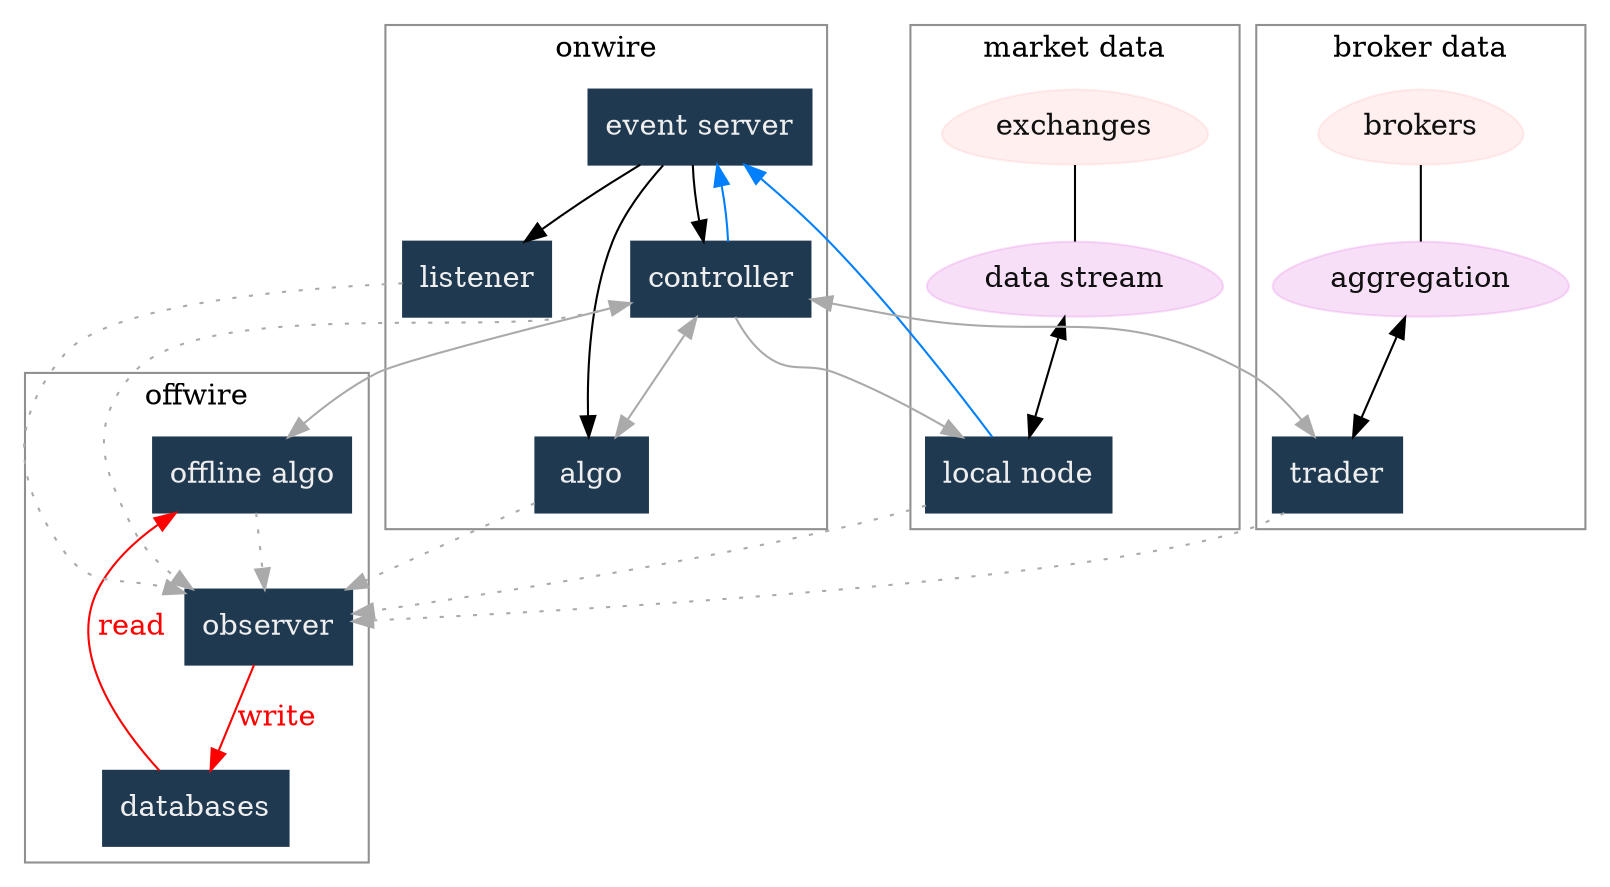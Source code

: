 digraph G {
        node [label="\N"];
        node [style=filled, color="#1f3950",fontcolor="#eeeeee",shape=box]; 
        subgraph cluster_market_data {
                graph [label="market data", color="#909090"];
                exchange [shape=egg,color="#ff111111",fontcolor="#101010",label="exchanges"];
                aggregator [shape=egg,color="#cc11cc22",fontcolor="#101010",label="data stream"];
                localport [label="local node"];
                exchange -> aggregator [dir=none];
                aggregator -> localport [dir=both];
        }
        subgraph cluster_offwire {
                graph [label="offwire",
                        color="#909090"];
                offwirealgo [label="offline algo"];
                observer;
                databases;
                observer -> databases [color=red,label="write",fontcolor=red];
        }
        subgraph cluster_onwire {
                graph [label="onwire",
                        color="#909090"];
                node [style=filled];
                disruptor [label="event server"];
                eventalgo [label="algo"];
                controller;
                controller -> eventalgo [color="#aaaaaa",dir=both]
                disruptor -> listener;
                disruptor -> eventalgo;
                disruptor -> controller;
                controller -> disruptor [color="#0080ff"];
        }
        subgraph cluster_broker {
                graph [label="broker data",
                        color="#909090"];
                broker [shape=egg,color="#ff111111",fontcolor="#101010",label="brokers"];
                brokeraggregator [shape=egg,color="#cc11cc22",fontcolor="#101010",label="aggregation"];
                broker -> brokeraggregator [dir=none];
                brokeraggregator -> trader [dir=both];
        }
        localport -> observer [color="#aaaaaa",style=dotted];
        controller -> localport [color="#aaaaaa"];
        localport -> disruptor [color="#0080ff"];
        listener -> observer [color="#aaaaaa",style=dotted];
        controller -> observer [color="#aaaaaa",style=dotted];
        controller -> trader [color="#aaaaaa",dir=both];
        controller -> offwirealgo [color="#aaaaaa",dir=both];
        databases -> offwirealgo [color=red,label="read",fontcolor=red];
        trader -> observer [color="#aaaaaa",style=dotted];
        eventalgo -> observer [color="#aaaaaa",style=dotted];
        offwirealgo -> observer [color="#aaaaaa",style=dotted];
}
